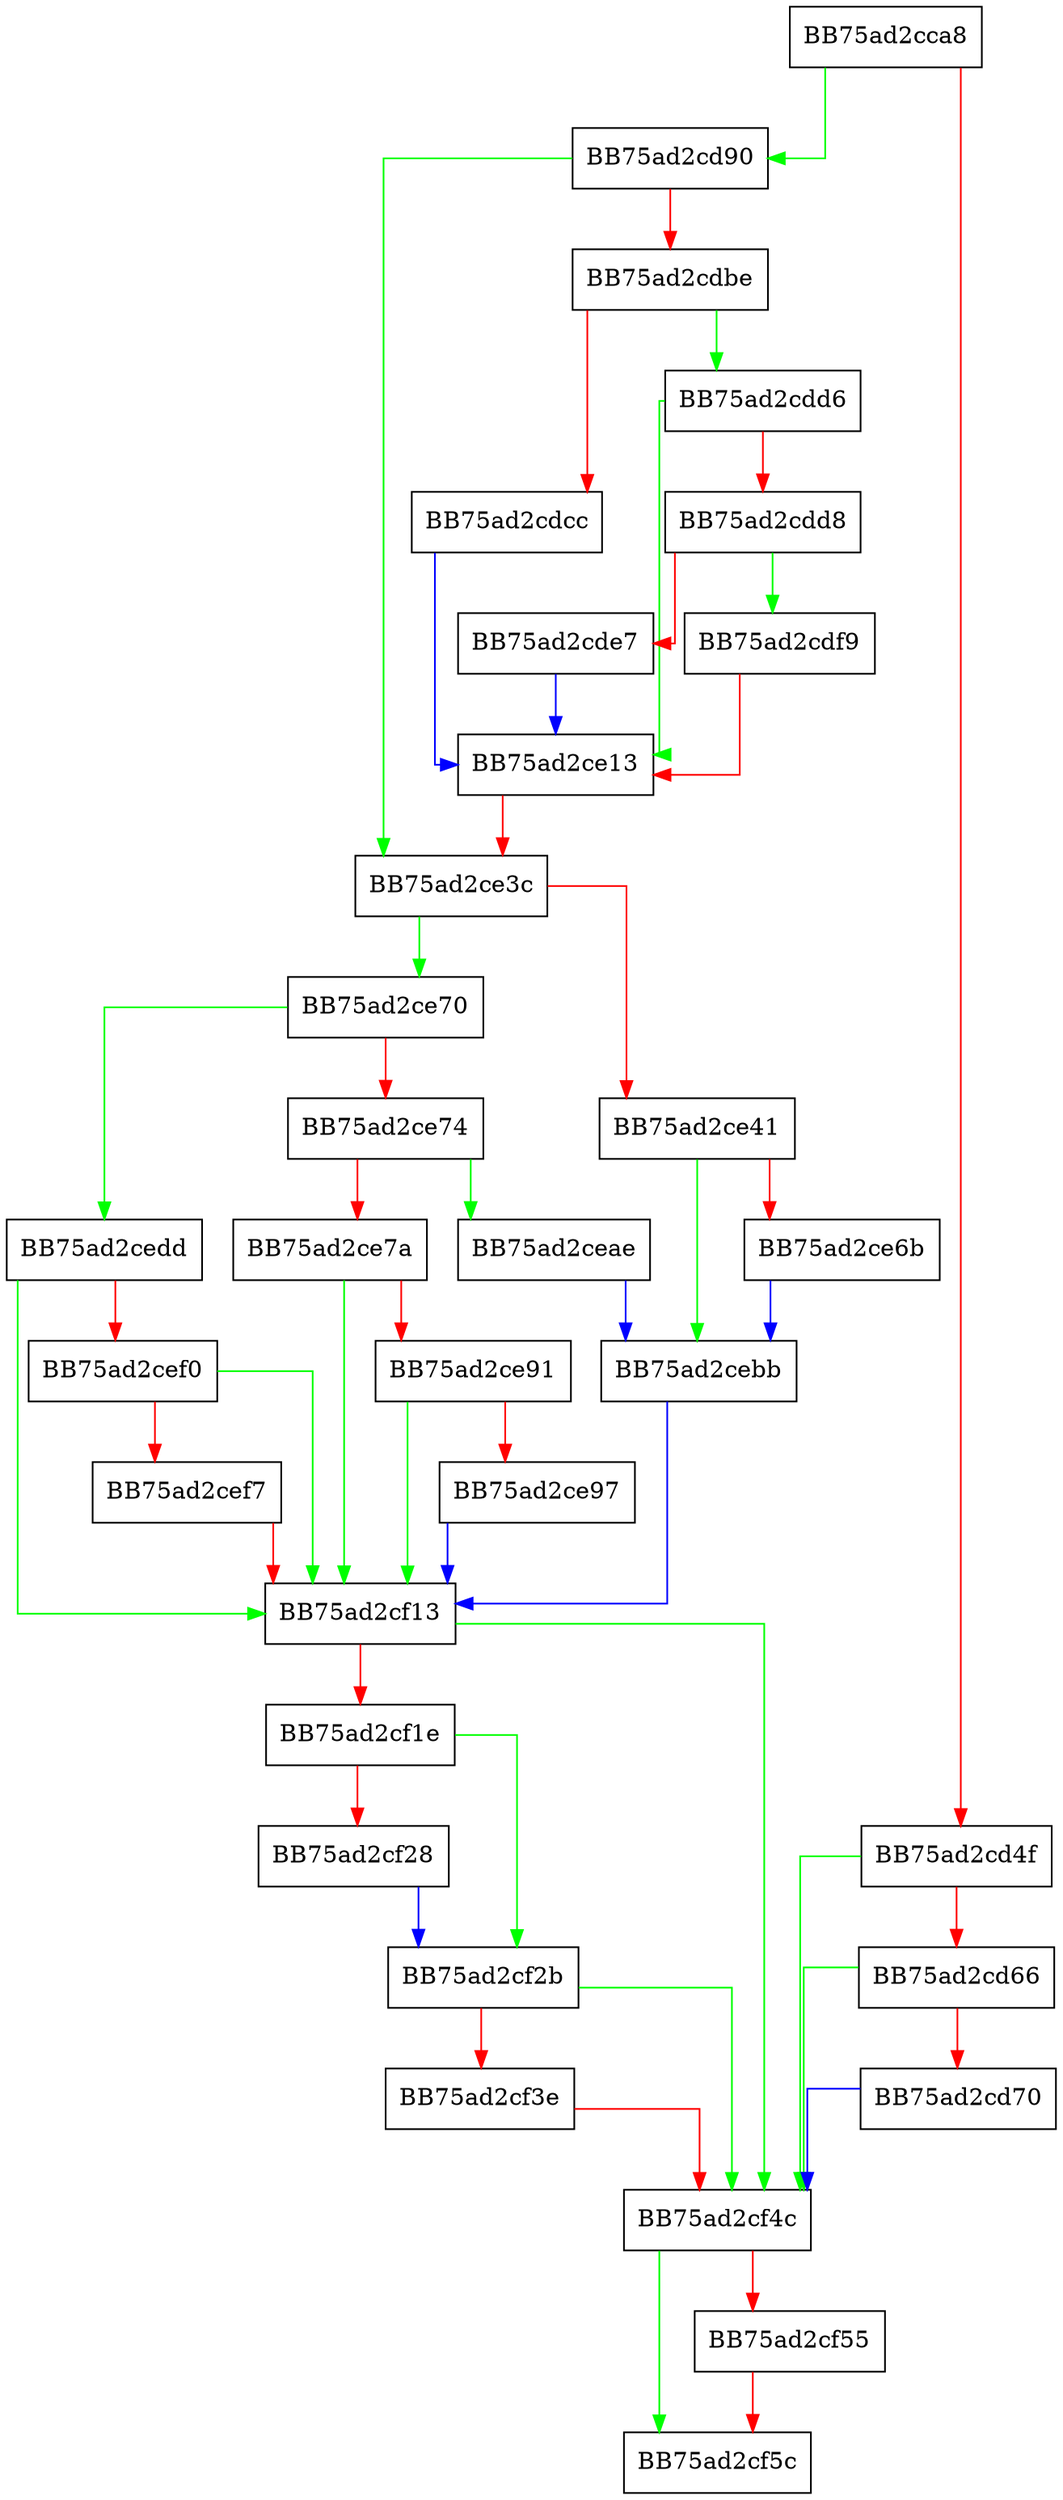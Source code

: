 digraph GetNormalizedDriverPathOnline {
  node [shape="box"];
  graph [splines=ortho];
  BB75ad2cca8 -> BB75ad2cd90 [color="green"];
  BB75ad2cca8 -> BB75ad2cd4f [color="red"];
  BB75ad2cd4f -> BB75ad2cf4c [color="green"];
  BB75ad2cd4f -> BB75ad2cd66 [color="red"];
  BB75ad2cd66 -> BB75ad2cf4c [color="green"];
  BB75ad2cd66 -> BB75ad2cd70 [color="red"];
  BB75ad2cd70 -> BB75ad2cf4c [color="blue"];
  BB75ad2cd90 -> BB75ad2ce3c [color="green"];
  BB75ad2cd90 -> BB75ad2cdbe [color="red"];
  BB75ad2cdbe -> BB75ad2cdd6 [color="green"];
  BB75ad2cdbe -> BB75ad2cdcc [color="red"];
  BB75ad2cdcc -> BB75ad2ce13 [color="blue"];
  BB75ad2cdd6 -> BB75ad2ce13 [color="green"];
  BB75ad2cdd6 -> BB75ad2cdd8 [color="red"];
  BB75ad2cdd8 -> BB75ad2cdf9 [color="green"];
  BB75ad2cdd8 -> BB75ad2cde7 [color="red"];
  BB75ad2cde7 -> BB75ad2ce13 [color="blue"];
  BB75ad2cdf9 -> BB75ad2ce13 [color="red"];
  BB75ad2ce13 -> BB75ad2ce3c [color="red"];
  BB75ad2ce3c -> BB75ad2ce70 [color="green"];
  BB75ad2ce3c -> BB75ad2ce41 [color="red"];
  BB75ad2ce41 -> BB75ad2cebb [color="green"];
  BB75ad2ce41 -> BB75ad2ce6b [color="red"];
  BB75ad2ce6b -> BB75ad2cebb [color="blue"];
  BB75ad2ce70 -> BB75ad2cedd [color="green"];
  BB75ad2ce70 -> BB75ad2ce74 [color="red"];
  BB75ad2ce74 -> BB75ad2ceae [color="green"];
  BB75ad2ce74 -> BB75ad2ce7a [color="red"];
  BB75ad2ce7a -> BB75ad2cf13 [color="green"];
  BB75ad2ce7a -> BB75ad2ce91 [color="red"];
  BB75ad2ce91 -> BB75ad2cf13 [color="green"];
  BB75ad2ce91 -> BB75ad2ce97 [color="red"];
  BB75ad2ce97 -> BB75ad2cf13 [color="blue"];
  BB75ad2ceae -> BB75ad2cebb [color="blue"];
  BB75ad2cebb -> BB75ad2cf13 [color="blue"];
  BB75ad2cedd -> BB75ad2cf13 [color="green"];
  BB75ad2cedd -> BB75ad2cef0 [color="red"];
  BB75ad2cef0 -> BB75ad2cf13 [color="green"];
  BB75ad2cef0 -> BB75ad2cef7 [color="red"];
  BB75ad2cef7 -> BB75ad2cf13 [color="red"];
  BB75ad2cf13 -> BB75ad2cf4c [color="green"];
  BB75ad2cf13 -> BB75ad2cf1e [color="red"];
  BB75ad2cf1e -> BB75ad2cf2b [color="green"];
  BB75ad2cf1e -> BB75ad2cf28 [color="red"];
  BB75ad2cf28 -> BB75ad2cf2b [color="blue"];
  BB75ad2cf2b -> BB75ad2cf4c [color="green"];
  BB75ad2cf2b -> BB75ad2cf3e [color="red"];
  BB75ad2cf3e -> BB75ad2cf4c [color="red"];
  BB75ad2cf4c -> BB75ad2cf5c [color="green"];
  BB75ad2cf4c -> BB75ad2cf55 [color="red"];
  BB75ad2cf55 -> BB75ad2cf5c [color="red"];
}